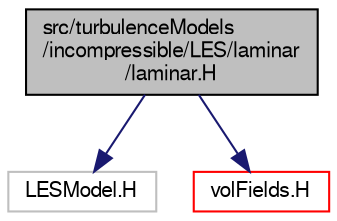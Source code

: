 digraph "src/turbulenceModels/incompressible/LES/laminar/laminar.H"
{
  bgcolor="transparent";
  edge [fontname="FreeSans",fontsize="10",labelfontname="FreeSans",labelfontsize="10"];
  node [fontname="FreeSans",fontsize="10",shape=record];
  Node0 [label="src/turbulenceModels\l/incompressible/LES/laminar\l/laminar.H",height=0.2,width=0.4,color="black", fillcolor="grey75", style="filled", fontcolor="black"];
  Node0 -> Node1 [color="midnightblue",fontsize="10",style="solid",fontname="FreeSans"];
  Node1 [label="LESModel.H",height=0.2,width=0.4,color="grey75"];
  Node0 -> Node2 [color="midnightblue",fontsize="10",style="solid",fontname="FreeSans"];
  Node2 [label="volFields.H",height=0.2,width=0.4,color="red",URL="$a02750.html"];
}
